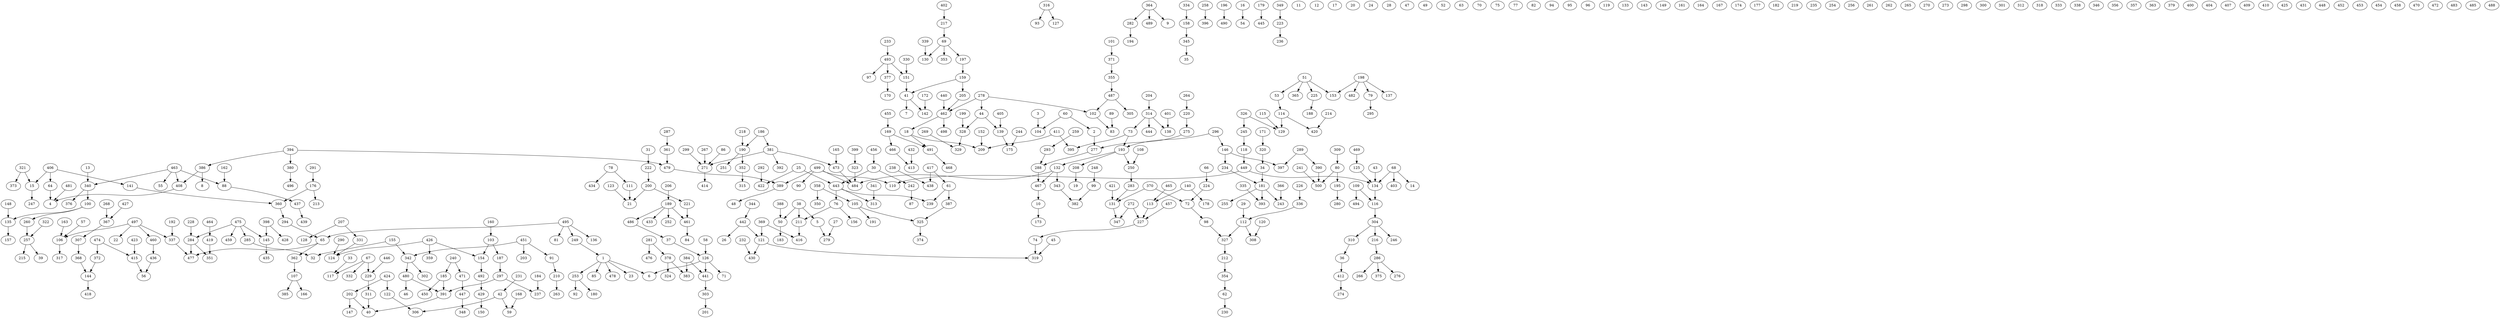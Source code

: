 digraph sample {
463 -> 340[color="black"];
51 -> 225[color="black"];
463 -> 408[color="black"];
221 -> 461[color="black"];
253 -> 92[color="black"];
41 -> 142[color="black"];
200 -> 221[color="black"];
38 -> 211[color="black"];
415 -> 56[color="black"];
51 -> 53[color="black"];
432 -> 413[color="black"];
67 -> 229[color="black"];
234 -> 181[color="black"];
474 -> 372[color="black"];
309 -> 80[color="black"];
27 -> 279[color="black"];
321 -> 15[color="black"];
73 -> 193[color="black"];
264 -> 220[color="black"];
386 -> 8[color="black"];
487 -> 305[color="black"];
316 -> 93[color="black"];
69 -> 130[color="black"];
176 -> 360[color="black"];
190 -> 251[color="black"];
193 -> 250[color="black"];
495 -> 136[color="black"];
257 -> 215[color="black"];
441 -> 303[color="black"];
109 -> 494[color="black"];
42 -> 59[color="black"];
140 -> 113[color="black"];
126 -> 71[color="black"];
394 -> 380[color="black"];
406 -> 64[color="black"];
297 -> 237[color="black"];
456 -> 30[color="black"];
131 -> 347[color="black"];
386 -> 408[color="black"];
406 -> 15[color="black"];
135 -> 157[color="black"];
314 -> 73[color="black"];
497 -> 337[color="black"];
463 -> 88[color="black"];
98 -> 327[color="black"];
364 -> 282[color="black"];
44 -> 328[color="black"];
68 -> 134[color="black"];
378 -> 324[color="black"];
18 -> 209[color="black"];
495 -> 81[color="black"];
321 -> 373[color="black"];
233 -> 493[color="black"];
451 -> 91[color="black"];
202 -> 147[color="black"];
108 -> 250[color="black"];
155 -> 342[color="black"];
320 -> 34[color="black"];
10 -> 173[color="black"];
497 -> 22[color="black"];
1 -> 6[color="black"];
314 -> 138[color="black"];
370 -> 131[color="black"];
398 -> 145[color="black"];
216 -> 286[color="black"];
151 -> 41[color="black"];
370 -> 72[color="black"];
442 -> 121[color="black"];
307 -> 368[color="black"];
464 -> 419[color="black"];
44 -> 139[color="black"];
417 -> 438[color="black"];
134 -> 116[color="black"];
34 -> 181[color="black"];
172 -> 142[color="black"];
248 -> 99[color="black"];
473 -> 484[color="black"];
141 -> 360[color="black"];
232 -> 430[color="black"];
69 -> 353[color="black"];
205 -> 462[color="black"];
112 -> 327[color="black"];
60 -> 104[color="black"];
121 -> 319[color="black"];
69 -> 197[color="black"];
429 -> 150[color="black"];
337 -> 477[color="black"];
65 -> 477[color="black"];
406 -> 141[color="black"];
214 -> 420[color="black"];
126 -> 441[color="black"];
139 -> 175[color="black"];
344 -> 442[color="black"];
125 -> 134[color="black"];
462 -> 498[color="black"];
281 -> 476[color="black"];
284 -> 351[color="black"];
334 -> 158[color="black"];
455 -> 169[color="black"];
100 -> 260[color="black"];
355 -> 487[color="black"];
222 -> 200[color="black"];
115 -> 129[color="black"];
64 -> 4[color="black"];
210 -> 263[color="black"];
189 -> 433[color="black"];
68 -> 403[color="black"];
427 -> 367[color="black"];
72 -> 98[color="black"];
186 -> 190[color="black"];
417 -> 61[color="black"];
462 -> 18[color="black"];
158 -> 345[color="black"];
377 -> 170[color="black"];
443 -> 239[color="black"];
304 -> 216[color="black"];
283 -> 131[color="black"];
1 -> 253[color="black"];
249 -> 1[color="black"];
186 -> 381[color="black"];
198 -> 153[color="black"];
89 -> 83[color="black"];
443 -> 313[color="black"];
220 -> 275[color="black"];
159 -> 205[color="black"];
287 -> 361[color="black"];
412 -> 274[color="black"];
152 -> 209[color="black"];
475 -> 284[color="black"];
78 -> 111[color="black"];
411 -> 209[color="black"];
260 -> 257[color="black"];
343 -> 382[color="black"];
288 -> 467[color="black"];
144 -> 418[color="black"];
311 -> 40[color="black"];
369 -> 416[color="black"];
80 -> 195[color="black"];
479 -> 389[color="black"];
281 -> 378[color="black"];
78 -> 434[color="black"];
53 -> 114[color="black"];
171 -> 320[color="black"];
100 -> 135[color="black"];
86 -> 271[color="black"];
499 -> 110[color="black"];
303 -> 201[color="black"];
43 -> 134[color="black"];
286 -> 375[color="black"];
88 -> 437[color="black"];
114 -> 129[color="black"];
304 -> 246[color="black"];
238 -> 438[color="black"];
101 -> 371[color="black"];
278 -> 102[color="black"];
330 -> 151[color="black"];
29 -> 112[color="black"];
381 -> 392[color="black"];
73 -> 395[color="black"];
480 -> 391[color="black"];
419 -> 351[color="black"];
369 -> 121[color="black"];
1 -> 85[color="black"];
497 -> 460[color="black"];
193 -> 208[color="black"];
352 -> 315[color="black"];
499 -> 389[color="black"];
189 -> 461[color="black"];
140 -> 178[color="black"];
480 -> 46[color="black"];
212 -> 354[color="black"];
322 -> 257[color="black"];
132 -> 467[color="black"];
394 -> 386[color="black"];
381 -> 473[color="black"];
197 -> 159[color="black"];
259 -> 293[color="black"];
244 -> 175[color="black"];
253 -> 180[color="black"];
229 -> 311[color="black"];
290 -> 124[color="black"];
446 -> 229[color="black"];
272 -> 227[color="black"];
148 -> 135[color="black"];
38 -> 50[color="black"];
206 -> 189[color="black"];
111 -> 21[color="black"];
296 -> 193[color="black"];
18 -> 491[color="black"];
285 -> 32[color="black"];
67 -> 117[color="black"];
405 -> 139[color="black"];
442 -> 26[color="black"];
132 -> 343[color="black"];
195 -> 280[color="black"];
282 -> 194[color="black"];
15 -> 247[color="black"];
102 -> 83[color="black"];
411 -> 395[color="black"];
326 -> 245[color="black"];
481 -> 4[color="black"];
451 -> 203[color="black"];
240 -> 471[color="black"];
242 -> 87[color="black"];
67 -> 332[color="black"];
426 -> 154[color="black"];
181 -> 255[color="black"];
121 -> 430[color="black"];
187 -> 297[color="black"];
106 -> 317[color="black"];
436 -> 56[color="black"];
61 -> 387[color="black"];
284 -> 477[color="black"];
5 -> 279[color="black"];
457 -> 227[color="black"];
208 -> 19[color="black"];
424 -> 202[color="black"];
120 -> 308[color="black"];
286 -> 276[color="black"];
2 -> 277[color="black"];
114 -> 420[color="black"];
394 -> 479[color="black"];
204 -> 314[color="black"];
467 -> 10[color="black"];
118 -> 449[color="black"];
440 -> 462[color="black"];
41 -> 7[color="black"];
112 -> 308[color="black"];
491 -> 468[color="black"];
1 -> 478[color="black"];
378 -> 383[color="black"];
169 -> 491[color="black"];
389 -> 48[color="black"];
218 -> 190[color="black"];
443 -> 76[color="black"];
423 -> 415[color="black"];
99 -> 382[color="black"];
126 -> 6[color="black"];
51 -> 365[color="black"];
323 -> 484[color="black"];
181 -> 393[color="black"];
387 -> 325[color="black"];
207 -> 128[color="black"];
202 -> 40[color="black"];
224 -> 72[color="black"];
80 -> 500[color="black"];
211 -> 416[color="black"];
245 -> 118[color="black"];
447 -> 348[color="black"];
275 -> 277[color="black"];
469 -> 125[color="black"];
200 -> 21[color="black"];
250 -> 283[color="black"];
399 -> 323[color="black"];
499 -> 484[color="black"];
341 -> 313[color="black"];
241 -> 500[color="black"];
13 -> 340[color="black"];
123 -> 21[color="black"];
304 -> 310[color="black"];
493 -> 377[color="black"];
358 -> 350[color="black"];
25 -> 443[color="black"];
493 -> 151[color="black"];
58 -> 126[color="black"];
463 -> 55[color="black"];
181 -> 243[color="black"];
240 -> 185[color="black"];
189 -> 252[color="black"];
30 -> 443[color="black"];
42 -> 306[color="black"];
325 -> 374[color="black"];
310 -> 36[color="black"];
364 -> 489[color="black"];
231 -> 42[color="black"];
371 -> 355[color="black"];
145 -> 435[color="black"];
368 -> 144[color="black"];
198 -> 137[color="black"];
31 -> 222[color="black"];
492 -> 429[color="black"];
272 -> 347[color="black"];
226 -> 336[color="black"];
60 -> 2[color="black"];
487 -> 102[color="black"];
185 -> 391[color="black"];
207 -> 331[color="black"];
51 -> 153[color="black"];
269 -> 329[color="black"];
190 -> 352[color="black"];
367 -> 307[color="black"];
258 -> 396[color="black"];
495 -> 65[color="black"];
61 -> 239[color="black"];
257 -> 39[color="black"];
103 -> 154[color="black"];
36 -> 412[color="black"];
360 -> 294[color="black"];
437 -> 439[color="black"];
294 -> 65[color="black"];
316 -> 127[color="black"];
296 -> 146[color="black"];
38 -> 5[color="black"];
196 -> 490[color="black"];
198 -> 482[color="black"];
475 -> 145[color="black"];
340 -> 376[color="black"];
460 -> 436[color="black"];
132 -> 484[color="black"];
286 -> 266[color="black"];
68 -> 14[color="black"];
299 -> 271[color="black"];
103 -> 187[color="black"];
3 -> 104[color="black"];
189 -> 486[color="black"];
193 -> 132[color="black"];
380 -> 496[color="black"];
199 -> 328[color="black"];
277 -> 288[color="black"];
475 -> 285[color="black"];
184 -> 237[color="black"];
402 -> 217[color="black"];
358 -> 105[color="black"];
408 -> 4[color="black"];
486 -> 37[color="black"];
50 -> 183[color="black"];
293 -> 288[color="black"];
471 -> 447[color="black"];
16 -> 54[color="black"];
179 -> 445[color="black"];
113 -> 227[color="black"];
105 -> 191[color="black"];
381 -> 271[color="black"];
497 -> 106[color="black"];
424 -> 122[color="black"];
339 -> 130[color="black"];
146 -> 234[color="black"];
335 -> 393[color="black"];
390 -> 500[color="black"];
165 -> 473[color="black"];
122 -> 306[color="black"];
342 -> 302[color="black"];
289 -> 397[color="black"];
384 -> 383[color="black"];
426 -> 359[color="black"];
384 -> 441[color="black"];
223 -> 236[color="black"];
30 -> 242[color="black"];
461 -> 84[color="black"];
426 -> 124[color="black"];
65 -> 362[color="black"];
398 -> 428[color="black"];
25 -> 422[color="black"];
361 -> 479[color="black"];
289 -> 390[color="black"];
388 -> 50[color="black"];
107 -> 385[color="black"];
105 -> 325[color="black"];
499 -> 90[color="black"];
362 -> 107[color="black"];
466 -> 413[color="black"];
162 -> 88[color="black"];
146 -> 397[color="black"];
372 -> 144[color="black"];
109 -> 116[color="black"];
57 -> 106[color="black"];
66 -> 224[color="black"];
228 -> 284[color="black"];
391 -> 40[color="black"];
267 -> 271[color="black"];
225 -> 188[color="black"];
364 -> 9[color="black"];
33 -> 117[color="black"];
340 -> 100[color="black"];
366 -> 243[color="black"];
62 -> 230[color="black"];
45 -> 319[color="black"];
327 -> 212[color="black"];
495 -> 249[color="black"];
37 -> 126[color="black"];
74 -> 319[color="black"];
474 -> 415[color="black"];
336 -> 112[color="black"];
291 -> 176[color="black"];
154 -> 492[color="black"];
268 -> 367[color="black"];
451 -> 342[color="black"];
76 -> 156[color="black"];
1 -> 23[color="black"];
449 -> 134[color="black"];
342 -> 480[color="black"];
271 -> 414[color="black"];
169 -> 466[color="black"];
76 -> 211[color="black"];
116 -> 304[color="black"];
349 -> 223[color="black"];
91 -> 210[color="black"];
278 -> 462[color="black"];
185 -> 450[color="black"];
107 -> 166[color="black"];
331 -> 124[color="black"];
217 -> 69[color="black"];
155 -> 32[color="black"];
159 -> 41[color="black"];
198 -> 79[color="black"];
163 -> 106[color="black"];
421 -> 131[color="black"];
314 -> 444[color="black"];
168 -> 59[color="black"];
227 -> 74[color="black"];
176 -> 213[color="black"];
160 -> 103[color="black"];
401 -> 138[color="black"];
297 -> 391[color="black"];
475 -> 459[color="black"];
465 -> 113[color="black"];
192 -> 337[color="black"];
278 -> 44[color="black"];
449 -> 110[color="black"];
493 -> 97[color="black"];
292 -> 422[color="black"];
79 -> 295[color="black"];
345 -> 35[color="black"];
354 -> 62[color="black"];
328 -> 329[color="black"];
326 -> 129[color="black"];
11[color="black"];
12[color="black"];
17[color="black"];
20[color="black"];
24[color="black"];
28[color="black"];
47[color="black"];
49[color="black"];
52[color="black"];
63[color="black"];
70[color="black"];
75[color="black"];
77[color="black"];
82[color="black"];
94[color="black"];
95[color="black"];
96[color="black"];
119[color="black"];
133[color="black"];
143[color="black"];
149[color="black"];
161[color="black"];
164[color="black"];
167[color="black"];
174[color="black"];
177[color="black"];
182[color="black"];
219[color="black"];
235[color="black"];
254[color="black"];
256[color="black"];
261[color="black"];
262[color="black"];
265[color="black"];
270[color="black"];
273[color="black"];
298[color="black"];
300[color="black"];
301[color="black"];
312[color="black"];
318[color="black"];
333[color="black"];
338[color="black"];
346[color="black"];
356[color="black"];
357[color="black"];
363[color="black"];
379[color="black"];
400[color="black"];
404[color="black"];
407[color="black"];
409[color="black"];
410[color="black"];
425[color="black"];
431[color="black"];
448[color="black"];
452[color="black"];
453[color="black"];
454[color="black"];
458[color="black"];
470[color="black"];
472[color="black"];
483[color="black"];
485[color="black"];
488[color="black"];
}